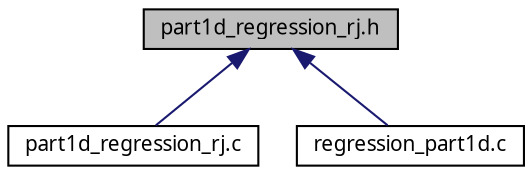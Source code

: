 digraph "part1d_regression_rj.h"
{
  edge [fontname="FreeSans.ttf",fontsize="10",labelfontname="FreeSans.ttf",labelfontsize="10"];
  node [fontname="FreeSans.ttf",fontsize="10",shape=record];
  Node1 [label="part1d_regression_rj.h",height=0.2,width=0.4,color="black", fillcolor="grey75", style="filled", fontcolor="black"];
  Node1 -> Node2 [dir="back",color="midnightblue",fontsize="10",style="solid",fontname="FreeSans.ttf"];
  Node2 [label="part1d_regression_rj.c",height=0.2,width=0.4,color="black", fillcolor="white", style="filled",URL="$part1d__regression__rj_8c.html"];
  Node1 -> Node3 [dir="back",color="midnightblue",fontsize="10",style="solid",fontname="FreeSans.ttf"];
  Node3 [label="regression_part1d.c",height=0.2,width=0.4,color="black", fillcolor="white", style="filled",URL="$regression__part1d_8c.html"];
}

